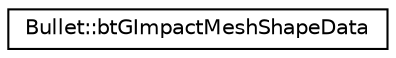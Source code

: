 digraph "Graphical Class Hierarchy"
{
  edge [fontname="Helvetica",fontsize="10",labelfontname="Helvetica",labelfontsize="10"];
  node [fontname="Helvetica",fontsize="10",shape=record];
  rankdir="LR";
  Node1 [label="Bullet::btGImpactMeshShapeData",height=0.2,width=0.4,color="black", fillcolor="white", style="filled",URL="$class_bullet_1_1bt_g_impact_mesh_shape_data.html"];
}
